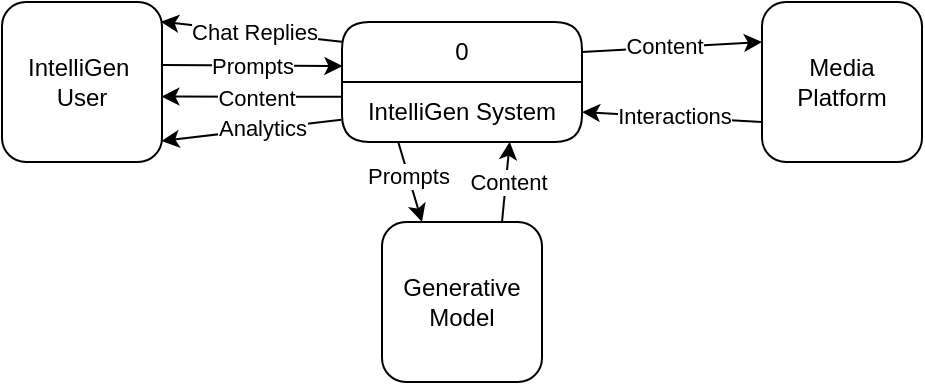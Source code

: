 <mxfile version="24.8.4">
  <diagram name="Page-1" id="1wp_3Qv0Npw4YFb5__4A">
    <mxGraphModel dx="630" dy="328" grid="1" gridSize="10" guides="1" tooltips="1" connect="1" arrows="1" fold="1" page="1" pageScale="1" pageWidth="1100" pageHeight="850" math="0" shadow="0">
      <root>
        <mxCell id="0" />
        <mxCell id="1" parent="0" />
        <mxCell id="HwwphGhy5XaLdRf2e_HV-10" style="rounded=0;orthogonalLoop=1;jettySize=auto;html=1;exitX=1;exitY=0.25;exitDx=0;exitDy=0;entryX=0;entryY=0.25;entryDx=0;entryDy=0;" edge="1" parent="1" source="HwwphGhy5XaLdRf2e_HV-1" target="HwwphGhy5XaLdRf2e_HV-6">
          <mxGeometry relative="1" as="geometry" />
        </mxCell>
        <mxCell id="HwwphGhy5XaLdRf2e_HV-11" value="Content" style="edgeLabel;html=1;align=center;verticalAlign=middle;resizable=0;points=[];" vertex="1" connectable="0" parent="HwwphGhy5XaLdRf2e_HV-10">
          <mxGeometry x="-0.104" y="1" relative="1" as="geometry">
            <mxPoint as="offset" />
          </mxGeometry>
        </mxCell>
        <mxCell id="HwwphGhy5XaLdRf2e_HV-15" style="rounded=0;orthogonalLoop=1;jettySize=auto;html=1;entryX=0.996;entryY=0.591;entryDx=0;entryDy=0;entryPerimeter=0;exitX=0.001;exitY=0.246;exitDx=0;exitDy=0;exitPerimeter=0;" edge="1" parent="1" source="HwwphGhy5XaLdRf2e_HV-2" target="HwwphGhy5XaLdRf2e_HV-5">
          <mxGeometry relative="1" as="geometry" />
        </mxCell>
        <mxCell id="HwwphGhy5XaLdRf2e_HV-16" value="Content" style="edgeLabel;html=1;align=center;verticalAlign=middle;resizable=0;points=[];" vertex="1" connectable="0" parent="HwwphGhy5XaLdRf2e_HV-15">
          <mxGeometry x="0.24" y="-1" relative="1" as="geometry">
            <mxPoint x="13" y="1" as="offset" />
          </mxGeometry>
        </mxCell>
        <mxCell id="HwwphGhy5XaLdRf2e_HV-22" style="rounded=0;orthogonalLoop=1;jettySize=auto;html=1;exitX=0.98;exitY=0.083;exitDx=0;exitDy=0;exitPerimeter=0;entryX=0.993;entryY=0.123;entryDx=0;entryDy=0;entryPerimeter=0;" edge="1" parent="1" target="HwwphGhy5XaLdRf2e_HV-5">
          <mxGeometry relative="1" as="geometry">
            <mxPoint x="210" y="69.949" as="targetPoint" />
            <mxPoint x="261" y="80" as="sourcePoint" />
          </mxGeometry>
        </mxCell>
        <mxCell id="HwwphGhy5XaLdRf2e_HV-24" value="Chat Replies" style="edgeLabel;html=1;align=center;verticalAlign=middle;resizable=0;points=[];" vertex="1" connectable="0" parent="HwwphGhy5XaLdRf2e_HV-22">
          <mxGeometry x="0.341" y="-1" relative="1" as="geometry">
            <mxPoint x="16" y="3" as="offset" />
          </mxGeometry>
        </mxCell>
        <mxCell id="HwwphGhy5XaLdRf2e_HV-26" style="rounded=0;orthogonalLoop=1;jettySize=auto;html=1;entryX=0.25;entryY=0;entryDx=0;entryDy=0;exitX=0.235;exitY=1.009;exitDx=0;exitDy=0;exitPerimeter=0;" edge="1" parent="1" source="HwwphGhy5XaLdRf2e_HV-2" target="HwwphGhy5XaLdRf2e_HV-25">
          <mxGeometry relative="1" as="geometry" />
        </mxCell>
        <mxCell id="HwwphGhy5XaLdRf2e_HV-32" value="Prompts" style="edgeLabel;html=1;align=center;verticalAlign=middle;resizable=0;points=[];" vertex="1" connectable="0" parent="HwwphGhy5XaLdRf2e_HV-26">
          <mxGeometry x="-0.166" relative="1" as="geometry">
            <mxPoint as="offset" />
          </mxGeometry>
        </mxCell>
        <mxCell id="HwwphGhy5XaLdRf2e_HV-1" value="0" style="swimlane;fontStyle=0;childLayout=stackLayout;horizontal=1;startSize=30;horizontalStack=0;resizeParent=1;resizeParentMax=0;resizeLast=0;collapsible=0;marginBottom=0;whiteSpace=wrap;html=1;container=1;rounded=1;" vertex="1" parent="1">
          <mxGeometry x="260" y="70" width="120" height="60" as="geometry" />
        </mxCell>
        <mxCell id="HwwphGhy5XaLdRf2e_HV-2" value="IntelliGen System" style="text;strokeColor=none;fillColor=none;align=center;verticalAlign=middle;spacingLeft=4;spacingRight=4;overflow=hidden;points=[[0,0.5],[1,0.5]];portConstraint=eastwest;rotatable=0;whiteSpace=wrap;html=1;" vertex="1" parent="HwwphGhy5XaLdRf2e_HV-1">
          <mxGeometry y="30" width="120" height="30" as="geometry" />
        </mxCell>
        <mxCell id="HwwphGhy5XaLdRf2e_HV-7" style="rounded=0;orthogonalLoop=1;jettySize=auto;html=1;entryX=0.002;entryY=0.367;entryDx=0;entryDy=0;exitX=0.999;exitY=0.393;exitDx=0;exitDy=0;entryPerimeter=0;exitPerimeter=0;" edge="1" parent="1" source="HwwphGhy5XaLdRf2e_HV-5" target="HwwphGhy5XaLdRf2e_HV-1">
          <mxGeometry relative="1" as="geometry" />
        </mxCell>
        <mxCell id="HwwphGhy5XaLdRf2e_HV-21" value="Prompts" style="edgeLabel;html=1;align=center;verticalAlign=middle;resizable=0;points=[];" vertex="1" connectable="0" parent="HwwphGhy5XaLdRf2e_HV-7">
          <mxGeometry x="0.307" y="1" relative="1" as="geometry">
            <mxPoint x="-14" y="1" as="offset" />
          </mxGeometry>
        </mxCell>
        <mxCell id="HwwphGhy5XaLdRf2e_HV-5" value="&lt;div&gt;IntelliGen&amp;nbsp;&lt;/div&gt;&lt;div&gt;User&lt;/div&gt;" style="whiteSpace=wrap;html=1;aspect=fixed;rounded=1;" vertex="1" parent="1">
          <mxGeometry x="90" y="60" width="80" height="80" as="geometry" />
        </mxCell>
        <mxCell id="HwwphGhy5XaLdRf2e_HV-9" style="rounded=0;orthogonalLoop=1;jettySize=auto;html=1;exitX=0;exitY=0.75;exitDx=0;exitDy=0;entryX=1;entryY=0.5;entryDx=0;entryDy=0;" edge="1" parent="1" source="HwwphGhy5XaLdRf2e_HV-6" target="HwwphGhy5XaLdRf2e_HV-2">
          <mxGeometry relative="1" as="geometry" />
        </mxCell>
        <mxCell id="HwwphGhy5XaLdRf2e_HV-13" value="Interactions" style="edgeLabel;html=1;align=center;verticalAlign=middle;resizable=0;points=[];" vertex="1" connectable="0" parent="HwwphGhy5XaLdRf2e_HV-9">
          <mxGeometry x="0.028" y="-1" relative="1" as="geometry">
            <mxPoint x="2" as="offset" />
          </mxGeometry>
        </mxCell>
        <mxCell id="HwwphGhy5XaLdRf2e_HV-6" value="&lt;div&gt;Media Platform&lt;br&gt;&lt;/div&gt;" style="whiteSpace=wrap;html=1;aspect=fixed;rounded=1;" vertex="1" parent="1">
          <mxGeometry x="470" y="60" width="80" height="80" as="geometry" />
        </mxCell>
        <mxCell id="HwwphGhy5XaLdRf2e_HV-8" style="rounded=0;orthogonalLoop=1;jettySize=auto;html=1;entryX=0.996;entryY=0.869;entryDx=0;entryDy=0;exitX=-0.003;exitY=0.63;exitDx=0;exitDy=0;exitPerimeter=0;entryPerimeter=0;" edge="1" parent="1" source="HwwphGhy5XaLdRf2e_HV-2" target="HwwphGhy5XaLdRf2e_HV-5">
          <mxGeometry relative="1" as="geometry" />
        </mxCell>
        <mxCell id="HwwphGhy5XaLdRf2e_HV-20" value="Analytics" style="edgeLabel;html=1;align=center;verticalAlign=middle;resizable=0;points=[];" vertex="1" connectable="0" parent="HwwphGhy5XaLdRf2e_HV-8">
          <mxGeometry x="-0.116" y="-1" relative="1" as="geometry">
            <mxPoint as="offset" />
          </mxGeometry>
        </mxCell>
        <mxCell id="HwwphGhy5XaLdRf2e_HV-25" value="&lt;div&gt;Generative&lt;/div&gt;&lt;div&gt;Model&lt;/div&gt;" style="whiteSpace=wrap;html=1;aspect=fixed;rounded=1;" vertex="1" parent="1">
          <mxGeometry x="280" y="170" width="80" height="80" as="geometry" />
        </mxCell>
        <mxCell id="HwwphGhy5XaLdRf2e_HV-27" style="rounded=0;orthogonalLoop=1;jettySize=auto;html=1;exitX=0.75;exitY=0;exitDx=0;exitDy=0;entryX=0.699;entryY=0.997;entryDx=0;entryDy=0;entryPerimeter=0;" edge="1" parent="1" source="HwwphGhy5XaLdRf2e_HV-25" target="HwwphGhy5XaLdRf2e_HV-2">
          <mxGeometry relative="1" as="geometry" />
        </mxCell>
        <mxCell id="HwwphGhy5XaLdRf2e_HV-29" value="Content" style="edgeLabel;html=1;align=center;verticalAlign=middle;resizable=0;points=[];" vertex="1" connectable="0" parent="HwwphGhy5XaLdRf2e_HV-27">
          <mxGeometry x="-0.017" y="-1" relative="1" as="geometry">
            <mxPoint as="offset" />
          </mxGeometry>
        </mxCell>
      </root>
    </mxGraphModel>
  </diagram>
</mxfile>
